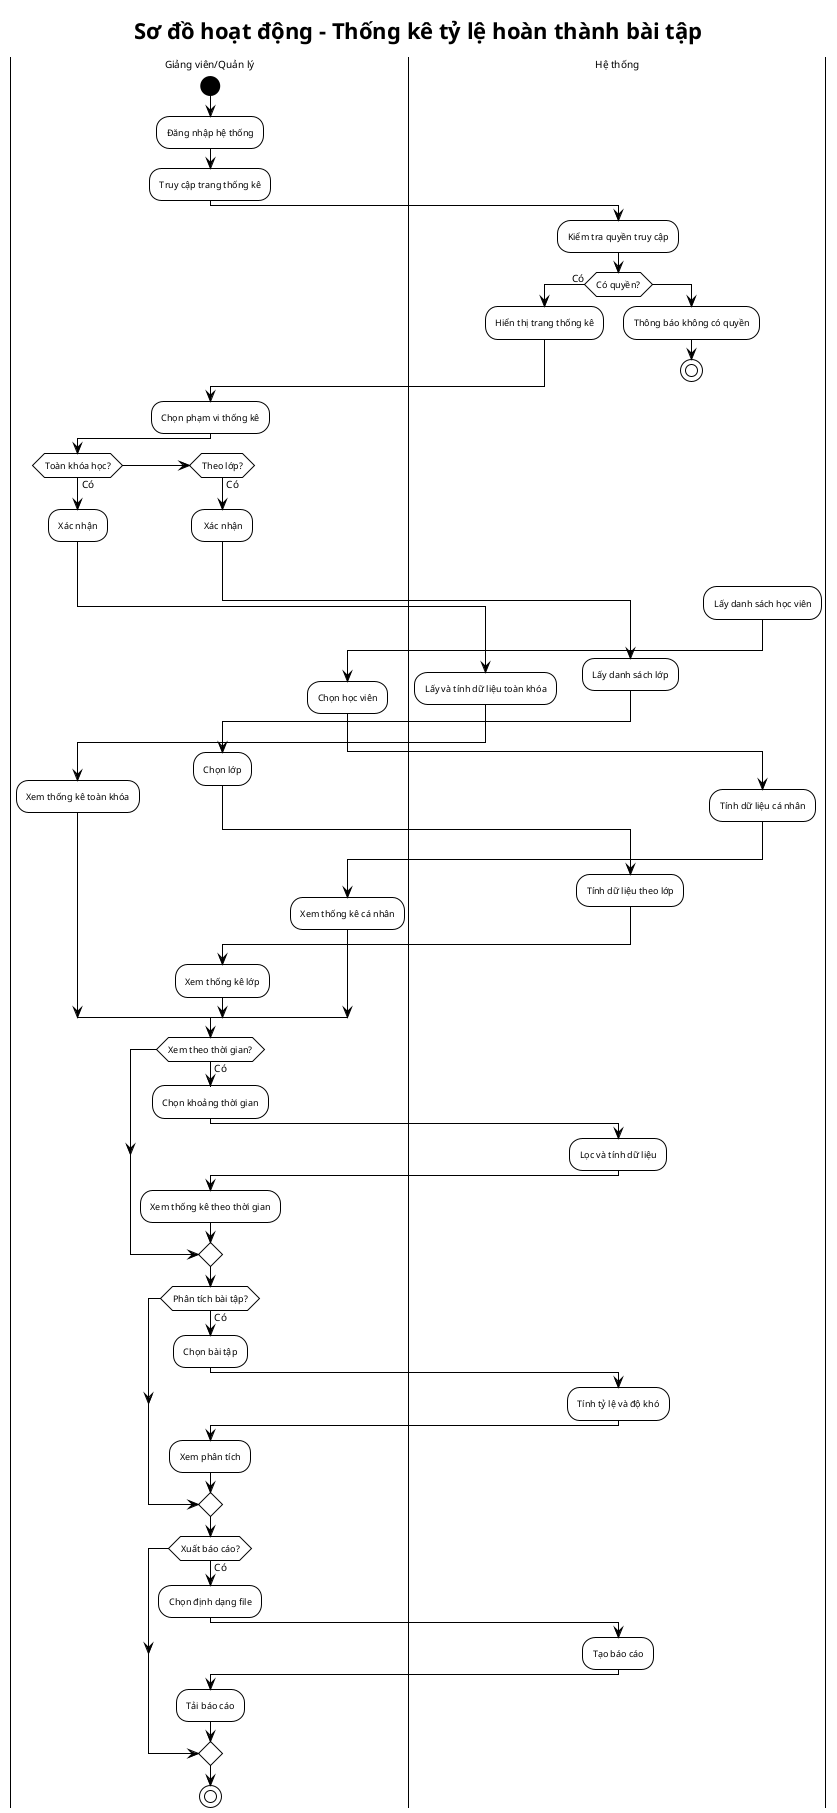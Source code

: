 @startuml
!theme plain
skinparam defaultFontSize 10
skinparam activityFontSize 9
skinparam swimlaneTitleFontSize 10
skinparam maxMessageSize 150
skinparam ranksep 60
skinparam activityStartColor black
skinparam activityEndColor black
skinparam activityEndColorBorder black
skinparam activityBarColor black
skinparam circledCharacterFontColor black

title Sơ đồ hoạt động - Thống kê tỷ lệ hoàn thành bài tập

|Giảng viên/Quản lý|
start
:Đăng nhập hệ thống;
:Truy cập trang thống kê;

|Hệ thống|
:Kiểm tra quyền truy cập;

if (Có quyền?) then (Có)
  :Hiển thị trang thống kê;
else
  :Thông báo không có quyền;
  stop
endif

|Giảng viên/Quản lý|
:Chọn phạm vi thống kê;

if (Toàn khóa học?) then (Có)
|Giảng viên/Quản lý|
:Xác nhận;
  |Hệ thống|
  -> \n\n\n\n\n\n;
  :Lấy và tính dữ liệu toàn khóa;
  -> \n\n;
  |Giảng viên/Quản lý|
  :Xem thống kê toàn khóa;
else if (Theo lớp?) then (Có)
|Giảng viên/Quản lý|
: Xác nhận;
-> \n\n\n\n\n;
  |Hệ thống|
  :Lấy danh sách lớp;
  -> \n;
  |Giảng viên/Quản lý|
  :Chọn lớp;
    -> \n\n\n;
  |Hệ thống|
  :Tính dữ liệu theo lớp;
  |Giảng viên/Quản lý|
  -> \n\n;
  :Xem thống kê lớp;
else
  |Hệ thống|
  :Lấy danh sách học viên;
  |Giảng viên/Quản lý|
  -> \n;
  :Chọn học viên;
  |Hệ thống|
  -> \n\n;
  :Tính dữ liệu cá nhân;
  |Giảng viên/Quản lý|
  -> \n\n;
  :Xem thống kê cá nhân;
endif

if (Xem theo thời gian?) then (Có)
  |Giảng viên/Quản lý|
  :Chọn khoảng thời gian;
  |Hệ thống|
  :Lọc và tính dữ liệu;
  |Giảng viên/Quản lý|
  :Xem thống kê theo thời gian;
endif

if (Phân tích bài tập?) then (Có)
  :Chọn bài tập;
  |Hệ thống|
  :Tính tỷ lệ và độ khó;
  |Giảng viên/Quản lý|
  :Xem phân tích;
endif

if (Xuất báo cáo?) then (Có)
  :Chọn định dạng file;
  |Hệ thống|
  :Tạo báo cáo;
  |Giảng viên/Quản lý|
  :Tải báo cáo;
endif

stop

@enduml
